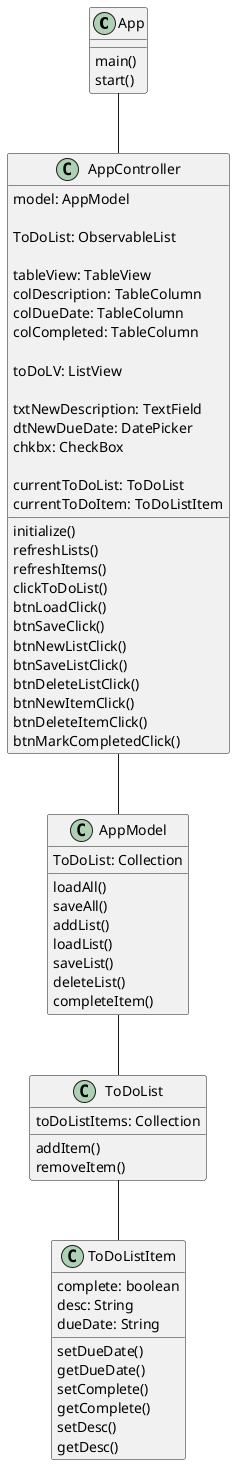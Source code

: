 @startuml

class App {
    main()
    start()
}

class AppController {
    model: AppModel

    ToDoList: ObservableList

    tableView: TableView
    colDescription: TableColumn
    colDueDate: TableColumn
    colCompleted: TableColumn

    toDoLV: ListView

    txtNewDescription: TextField
    dtNewDueDate: DatePicker
    chkbx: CheckBox

    currentToDoList: ToDoList
    currentToDoItem: ToDoListItem

    initialize()
    refreshLists()
    refreshItems()
    clickToDoList()
    btnLoadClick()
    btnSaveClick()
    btnNewListClick()
    btnSaveListClick()
    btnDeleteListClick()
    btnNewItemClick()
    btnDeleteItemClick()
    btnMarkCompletedClick()
}

class AppModel {
    ToDoList: Collection

    loadAll()
    saveAll()
    addList()
    loadList()
    saveList()
    deleteList()
    completeItem()
}

class ToDoList {
    addItem()
    removeItem()
    toDoListItems: Collection
}

class ToDoListItem {
    complete: boolean
    desc: String
    dueDate: String
    setDueDate()
    getDueDate()
    setComplete()
    getComplete()
    setDesc()
    getDesc()
}

App -- AppController
AppController -- AppModel
AppModel -- ToDoList
ToDoList -- ToDoListItem

@enduml
